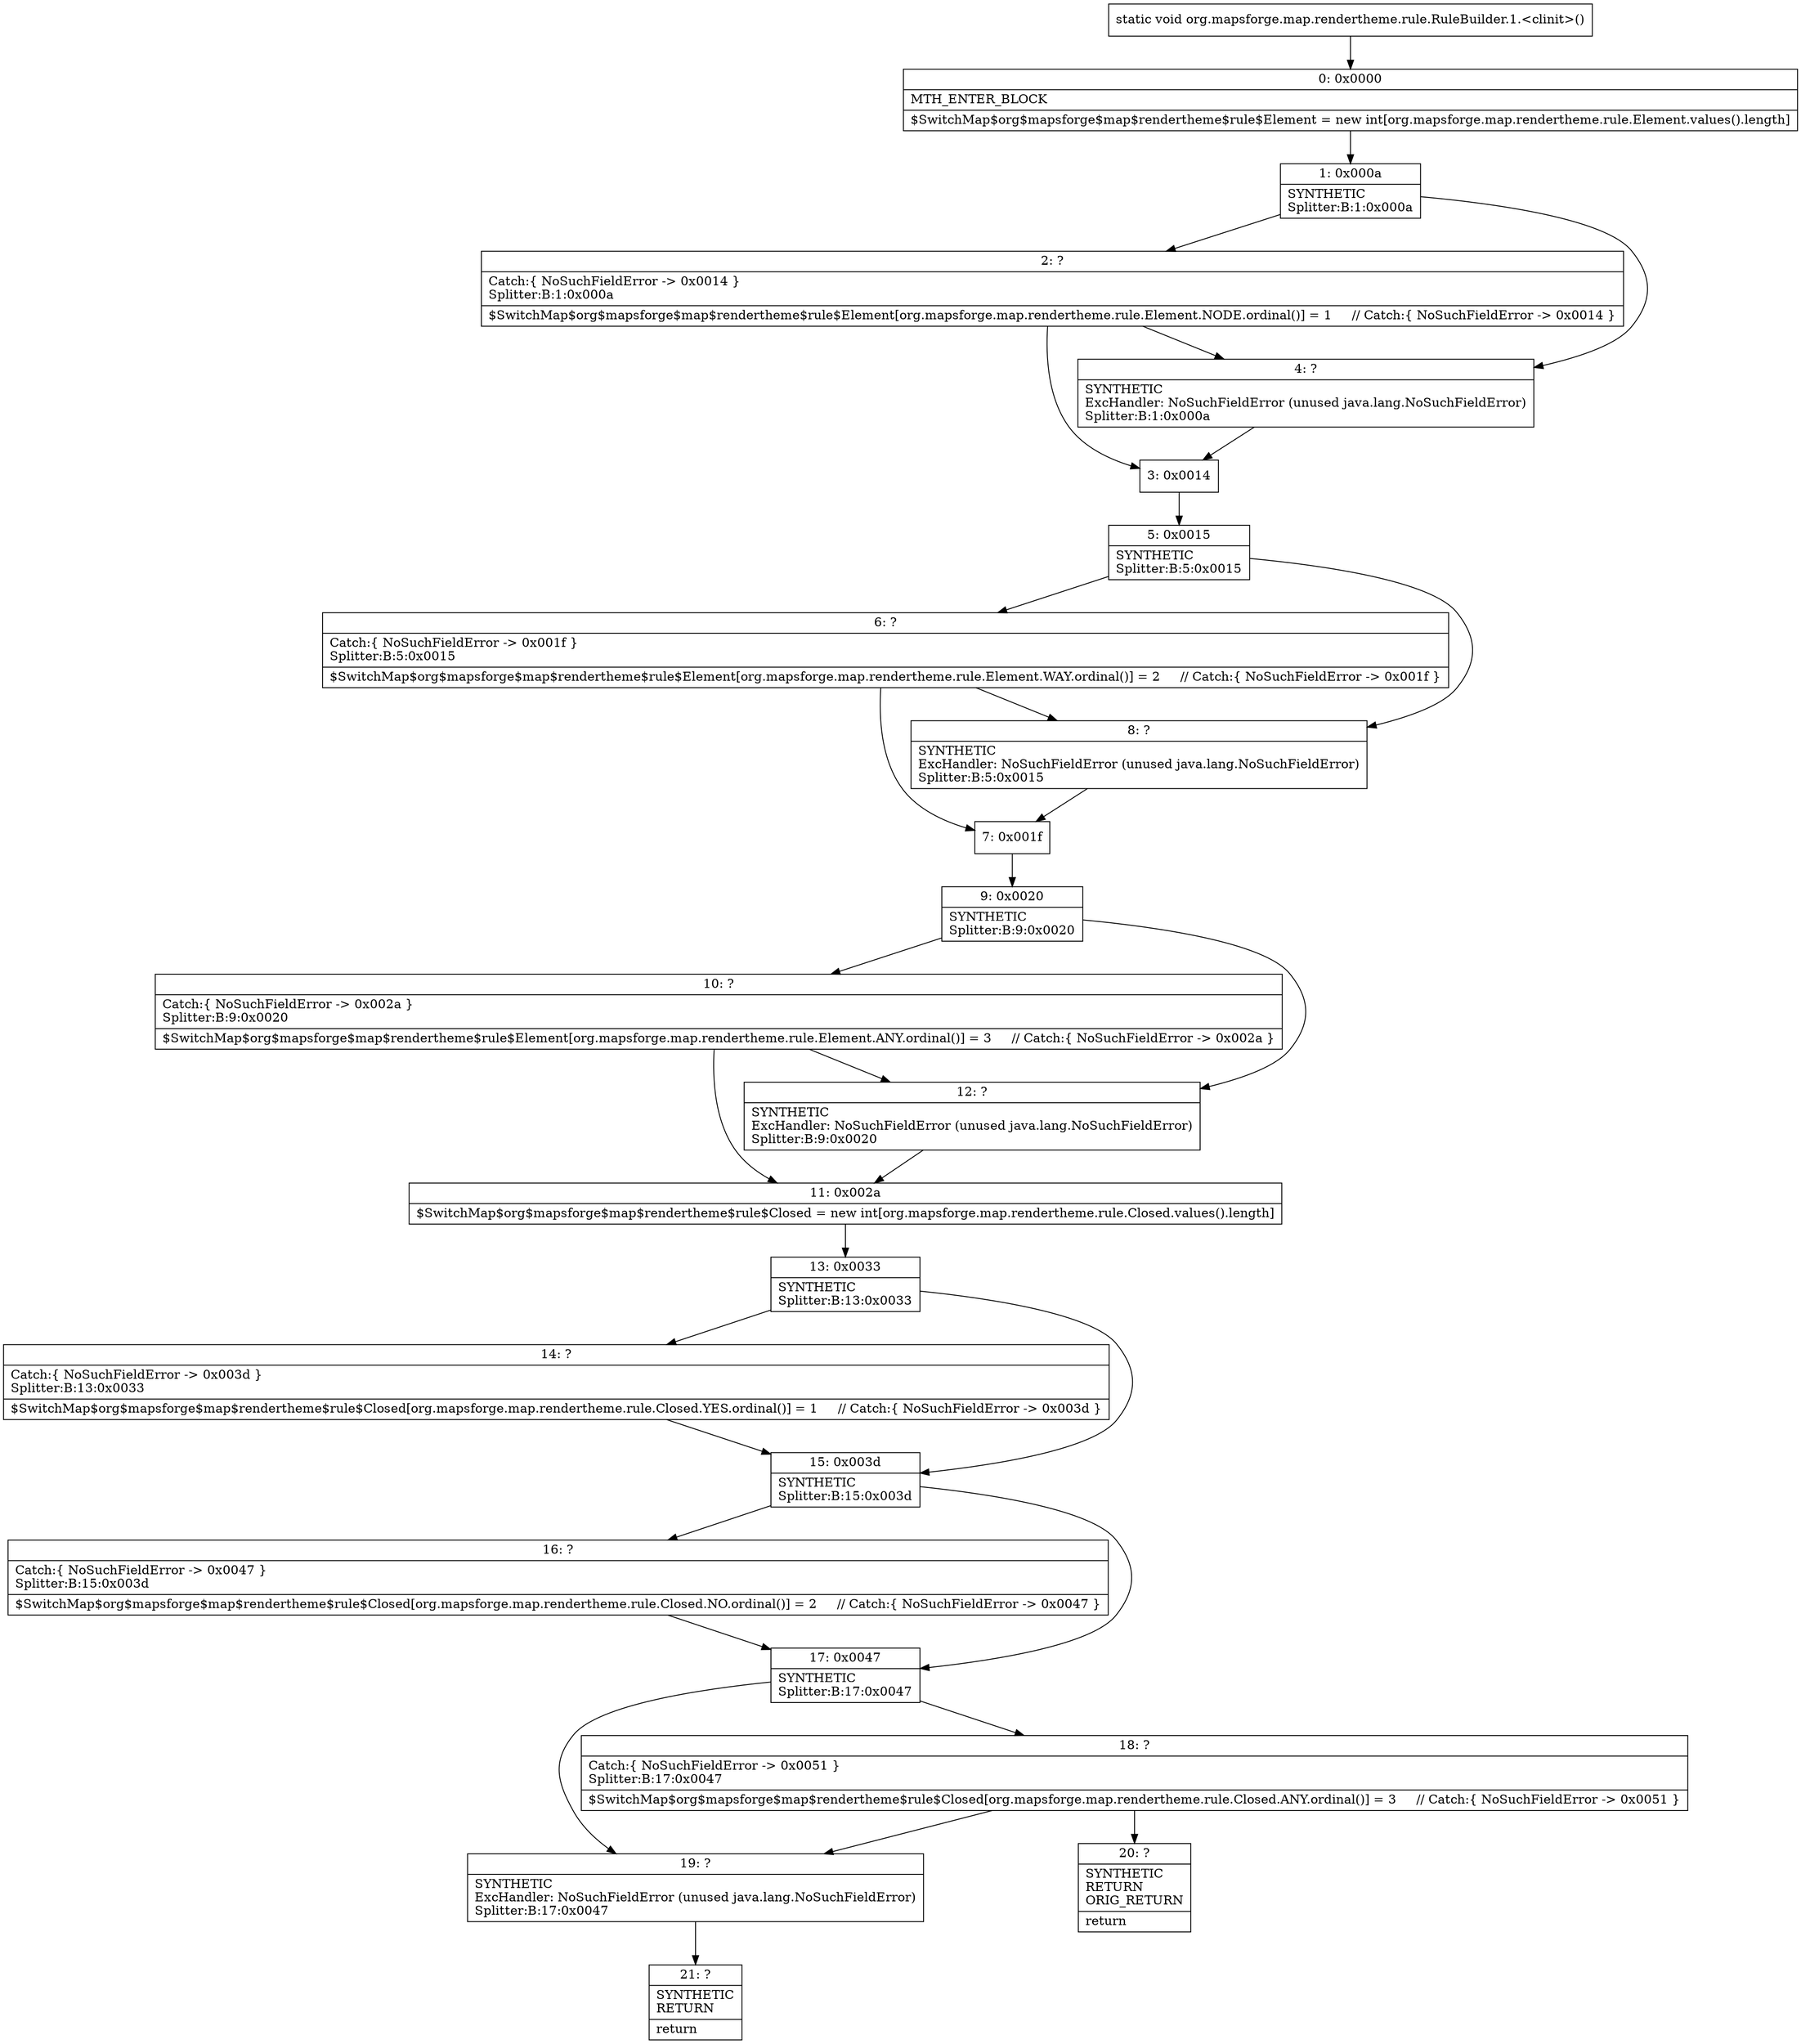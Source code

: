 digraph "CFG fororg.mapsforge.map.rendertheme.rule.RuleBuilder.1.\<clinit\>()V" {
Node_0 [shape=record,label="{0\:\ 0x0000|MTH_ENTER_BLOCK\l|$SwitchMap$org$mapsforge$map$rendertheme$rule$Element = new int[org.mapsforge.map.rendertheme.rule.Element.values().length]\l}"];
Node_1 [shape=record,label="{1\:\ 0x000a|SYNTHETIC\lSplitter:B:1:0x000a\l}"];
Node_2 [shape=record,label="{2\:\ ?|Catch:\{ NoSuchFieldError \-\> 0x0014 \}\lSplitter:B:1:0x000a\l|$SwitchMap$org$mapsforge$map$rendertheme$rule$Element[org.mapsforge.map.rendertheme.rule.Element.NODE.ordinal()] = 1     \/\/ Catch:\{ NoSuchFieldError \-\> 0x0014 \}\l}"];
Node_3 [shape=record,label="{3\:\ 0x0014}"];
Node_4 [shape=record,label="{4\:\ ?|SYNTHETIC\lExcHandler: NoSuchFieldError (unused java.lang.NoSuchFieldError)\lSplitter:B:1:0x000a\l}"];
Node_5 [shape=record,label="{5\:\ 0x0015|SYNTHETIC\lSplitter:B:5:0x0015\l}"];
Node_6 [shape=record,label="{6\:\ ?|Catch:\{ NoSuchFieldError \-\> 0x001f \}\lSplitter:B:5:0x0015\l|$SwitchMap$org$mapsforge$map$rendertheme$rule$Element[org.mapsforge.map.rendertheme.rule.Element.WAY.ordinal()] = 2     \/\/ Catch:\{ NoSuchFieldError \-\> 0x001f \}\l}"];
Node_7 [shape=record,label="{7\:\ 0x001f}"];
Node_8 [shape=record,label="{8\:\ ?|SYNTHETIC\lExcHandler: NoSuchFieldError (unused java.lang.NoSuchFieldError)\lSplitter:B:5:0x0015\l}"];
Node_9 [shape=record,label="{9\:\ 0x0020|SYNTHETIC\lSplitter:B:9:0x0020\l}"];
Node_10 [shape=record,label="{10\:\ ?|Catch:\{ NoSuchFieldError \-\> 0x002a \}\lSplitter:B:9:0x0020\l|$SwitchMap$org$mapsforge$map$rendertheme$rule$Element[org.mapsforge.map.rendertheme.rule.Element.ANY.ordinal()] = 3     \/\/ Catch:\{ NoSuchFieldError \-\> 0x002a \}\l}"];
Node_11 [shape=record,label="{11\:\ 0x002a|$SwitchMap$org$mapsforge$map$rendertheme$rule$Closed = new int[org.mapsforge.map.rendertheme.rule.Closed.values().length]\l}"];
Node_12 [shape=record,label="{12\:\ ?|SYNTHETIC\lExcHandler: NoSuchFieldError (unused java.lang.NoSuchFieldError)\lSplitter:B:9:0x0020\l}"];
Node_13 [shape=record,label="{13\:\ 0x0033|SYNTHETIC\lSplitter:B:13:0x0033\l}"];
Node_14 [shape=record,label="{14\:\ ?|Catch:\{ NoSuchFieldError \-\> 0x003d \}\lSplitter:B:13:0x0033\l|$SwitchMap$org$mapsforge$map$rendertheme$rule$Closed[org.mapsforge.map.rendertheme.rule.Closed.YES.ordinal()] = 1     \/\/ Catch:\{ NoSuchFieldError \-\> 0x003d \}\l}"];
Node_15 [shape=record,label="{15\:\ 0x003d|SYNTHETIC\lSplitter:B:15:0x003d\l}"];
Node_16 [shape=record,label="{16\:\ ?|Catch:\{ NoSuchFieldError \-\> 0x0047 \}\lSplitter:B:15:0x003d\l|$SwitchMap$org$mapsforge$map$rendertheme$rule$Closed[org.mapsforge.map.rendertheme.rule.Closed.NO.ordinal()] = 2     \/\/ Catch:\{ NoSuchFieldError \-\> 0x0047 \}\l}"];
Node_17 [shape=record,label="{17\:\ 0x0047|SYNTHETIC\lSplitter:B:17:0x0047\l}"];
Node_18 [shape=record,label="{18\:\ ?|Catch:\{ NoSuchFieldError \-\> 0x0051 \}\lSplitter:B:17:0x0047\l|$SwitchMap$org$mapsforge$map$rendertheme$rule$Closed[org.mapsforge.map.rendertheme.rule.Closed.ANY.ordinal()] = 3     \/\/ Catch:\{ NoSuchFieldError \-\> 0x0051 \}\l}"];
Node_19 [shape=record,label="{19\:\ ?|SYNTHETIC\lExcHandler: NoSuchFieldError (unused java.lang.NoSuchFieldError)\lSplitter:B:17:0x0047\l}"];
Node_20 [shape=record,label="{20\:\ ?|SYNTHETIC\lRETURN\lORIG_RETURN\l|return\l}"];
Node_21 [shape=record,label="{21\:\ ?|SYNTHETIC\lRETURN\l|return\l}"];
MethodNode[shape=record,label="{static void org.mapsforge.map.rendertheme.rule.RuleBuilder.1.\<clinit\>() }"];
MethodNode -> Node_0;
Node_0 -> Node_1;
Node_1 -> Node_2;
Node_1 -> Node_4;
Node_2 -> Node_3;
Node_2 -> Node_4;
Node_3 -> Node_5;
Node_4 -> Node_3;
Node_5 -> Node_6;
Node_5 -> Node_8;
Node_6 -> Node_7;
Node_6 -> Node_8;
Node_7 -> Node_9;
Node_8 -> Node_7;
Node_9 -> Node_10;
Node_9 -> Node_12;
Node_10 -> Node_11;
Node_10 -> Node_12;
Node_11 -> Node_13;
Node_12 -> Node_11;
Node_13 -> Node_14;
Node_13 -> Node_15;
Node_14 -> Node_15;
Node_15 -> Node_16;
Node_15 -> Node_17;
Node_16 -> Node_17;
Node_17 -> Node_18;
Node_17 -> Node_19;
Node_18 -> Node_19;
Node_18 -> Node_20;
Node_19 -> Node_21;
}

